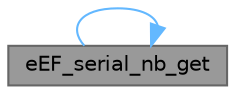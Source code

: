 digraph "eEF_serial_nb_get"
{
 // LATEX_PDF_SIZE
  bgcolor="transparent";
  edge [fontname=Helvetica,fontsize=10,labelfontname=Helvetica,labelfontsize=10];
  node [fontname=Helvetica,fontsize=10,shape=box,height=0.2,width=0.4];
  rankdir="RL";
  Node1 [id="Node000001",label="eEF_serial_nb_get",height=0.2,width=0.4,color="gray40", fillcolor="grey60", style="filled", fontcolor="black",tooltip="Get Volume Serial Number."];
  Node1 -> Node1 [id="edge1_Node000001_Node000001",dir="back",color="steelblue1",style="solid",tooltip=" "];
}

